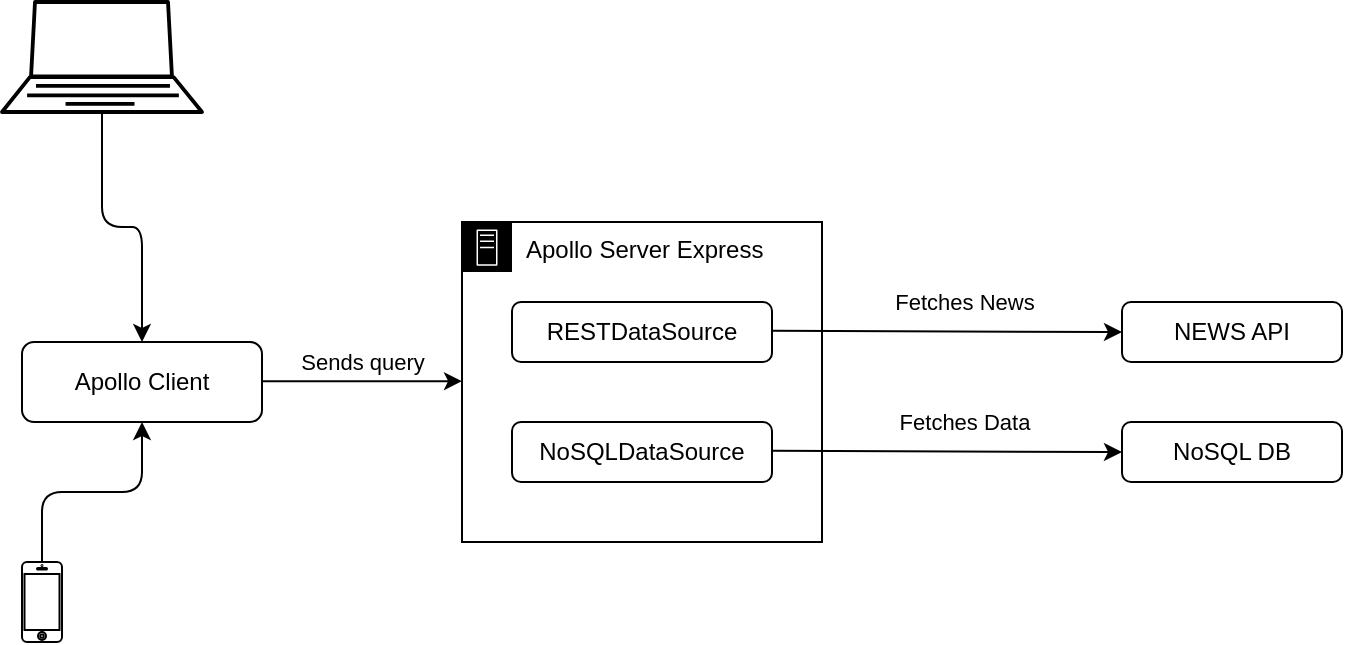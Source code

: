 <mxfile>
    <diagram id="rYKLgkdLWJwsK36QCqiw" name="Page-1">
        <mxGraphModel dx="748" dy="567" grid="1" gridSize="10" guides="1" tooltips="1" connect="1" arrows="1" fold="1" page="1" pageScale="1" pageWidth="827" pageHeight="1169" math="0" shadow="0">
            <root>
                <mxCell id="0"/>
                <mxCell id="1" parent="0"/>
                <mxCell id="2" value="Apollo Client" style="whiteSpace=wrap;html=1;spacing=0;rounded=1;" parent="1" vertex="1">
                    <mxGeometry x="80" y="360" width="120" height="40" as="geometry"/>
                </mxCell>
                <mxCell id="4" value="NEWS API" style="whiteSpace=wrap;html=1;spacing=0;rounded=1;" parent="1" vertex="1">
                    <mxGeometry x="630" y="340" width="110" height="30" as="geometry"/>
                </mxCell>
                <mxCell id="10" value="" style="endArrow=classic;html=1;" parent="1" edge="1">
                    <mxGeometry relative="1" as="geometry">
                        <mxPoint x="200" y="379.58" as="sourcePoint"/>
                        <mxPoint x="300" y="379.58" as="targetPoint"/>
                    </mxGeometry>
                </mxCell>
                <mxCell id="11" value="Sends query" style="edgeLabel;resizable=0;html=1;align=center;verticalAlign=middle;labelBackgroundColor=none;rounded=1;labelBorderColor=none;" parent="10" connectable="0" vertex="1">
                    <mxGeometry relative="1" as="geometry">
                        <mxPoint y="-10" as="offset"/>
                    </mxGeometry>
                </mxCell>
                <mxCell id="16" value="NoSQLDataSource" style="whiteSpace=wrap;html=1;spacing=0;rounded=1;" parent="1" vertex="1">
                    <mxGeometry x="325" y="400" width="130" height="30" as="geometry"/>
                </mxCell>
                <mxCell id="17" value="RESTDataSource" style="whiteSpace=wrap;html=1;spacing=0;rounded=1;" parent="1" vertex="1">
                    <mxGeometry x="325" y="340" width="130" height="30" as="geometry"/>
                </mxCell>
                <mxCell id="23" value="Apollo Server Express" style="points=[[0,0],[0.25,0],[0.5,0],[0.75,0],[1,0],[1,0.25],[1,0.5],[1,0.75],[1,1],[0.75,1],[0.5,1],[0.25,1],[0,1],[0,0.75],[0,0.5],[0,0.25]];outlineConnect=0;html=1;whiteSpace=wrap;fontSize=12;fontStyle=0;shape=mxgraph.aws4.group;grIcon=mxgraph.aws4.group_on_premise;fillColor=none;verticalAlign=top;align=left;spacingLeft=30;dashed=0;labelBackgroundColor=none;rounded=1;" parent="1" vertex="1">
                    <mxGeometry x="300" y="300" width="180" height="160" as="geometry"/>
                </mxCell>
                <mxCell id="26" value="NoSQL DB" style="whiteSpace=wrap;html=1;spacing=0;rounded=1;" parent="1" vertex="1">
                    <mxGeometry x="630" y="400" width="110" height="30" as="geometry"/>
                </mxCell>
                <mxCell id="27" value="" style="endArrow=classic;html=1;entryX=0;entryY=0.5;entryDx=0;entryDy=0;" parent="1" target="26" edge="1">
                    <mxGeometry relative="1" as="geometry">
                        <mxPoint x="455" y="414.41" as="sourcePoint"/>
                        <mxPoint x="555" y="414.41" as="targetPoint"/>
                    </mxGeometry>
                </mxCell>
                <mxCell id="28" value="Fetches Data" style="edgeLabel;resizable=0;html=1;align=center;verticalAlign=middle;labelBackgroundColor=none;rounded=1;" parent="27" connectable="0" vertex="1">
                    <mxGeometry relative="1" as="geometry">
                        <mxPoint x="8" y="-15" as="offset"/>
                    </mxGeometry>
                </mxCell>
                <mxCell id="29" value="" style="endArrow=classic;html=1;entryX=0;entryY=0.5;entryDx=0;entryDy=0;" parent="1" target="4" edge="1">
                    <mxGeometry relative="1" as="geometry">
                        <mxPoint x="455" y="354.41" as="sourcePoint"/>
                        <mxPoint x="555" y="354.41" as="targetPoint"/>
                    </mxGeometry>
                </mxCell>
                <mxCell id="30" value="Fetches News" style="edgeLabel;resizable=0;html=1;align=center;verticalAlign=middle;labelBackgroundColor=none;rounded=1;" parent="29" connectable="0" vertex="1">
                    <mxGeometry relative="1" as="geometry">
                        <mxPoint x="8" y="-15" as="offset"/>
                    </mxGeometry>
                </mxCell>
                <mxCell id="57" value="" style="edgeStyle=orthogonalEdgeStyle;orthogonalLoop=1;jettySize=auto;html=1;" edge="1" parent="1" source="56" target="2">
                    <mxGeometry relative="1" as="geometry"/>
                </mxCell>
                <mxCell id="56" value="" style="html=1;verticalLabelPosition=bottom;verticalAlign=top;shadow=0;dashed=0;strokeWidth=1;shape=mxgraph.ios7.misc.iphone;rounded=1;" vertex="1" parent="1">
                    <mxGeometry x="80" y="470" width="20" height="40" as="geometry"/>
                </mxCell>
                <mxCell id="60" value="" style="edgeStyle=orthogonalEdgeStyle;orthogonalLoop=1;jettySize=auto;html=1;" edge="1" parent="1" source="59" target="2">
                    <mxGeometry relative="1" as="geometry"/>
                </mxCell>
                <mxCell id="59" value="" style="verticalAlign=top;verticalLabelPosition=bottom;labelPosition=center;align=center;html=1;outlineConnect=0;gradientDirection=north;strokeWidth=2;shape=mxgraph.networks.laptop;labelBackgroundColor=none;rounded=1;" vertex="1" parent="1">
                    <mxGeometry x="70" y="190" width="100" height="55" as="geometry"/>
                </mxCell>
            </root>
        </mxGraphModel>
    </diagram>
</mxfile>